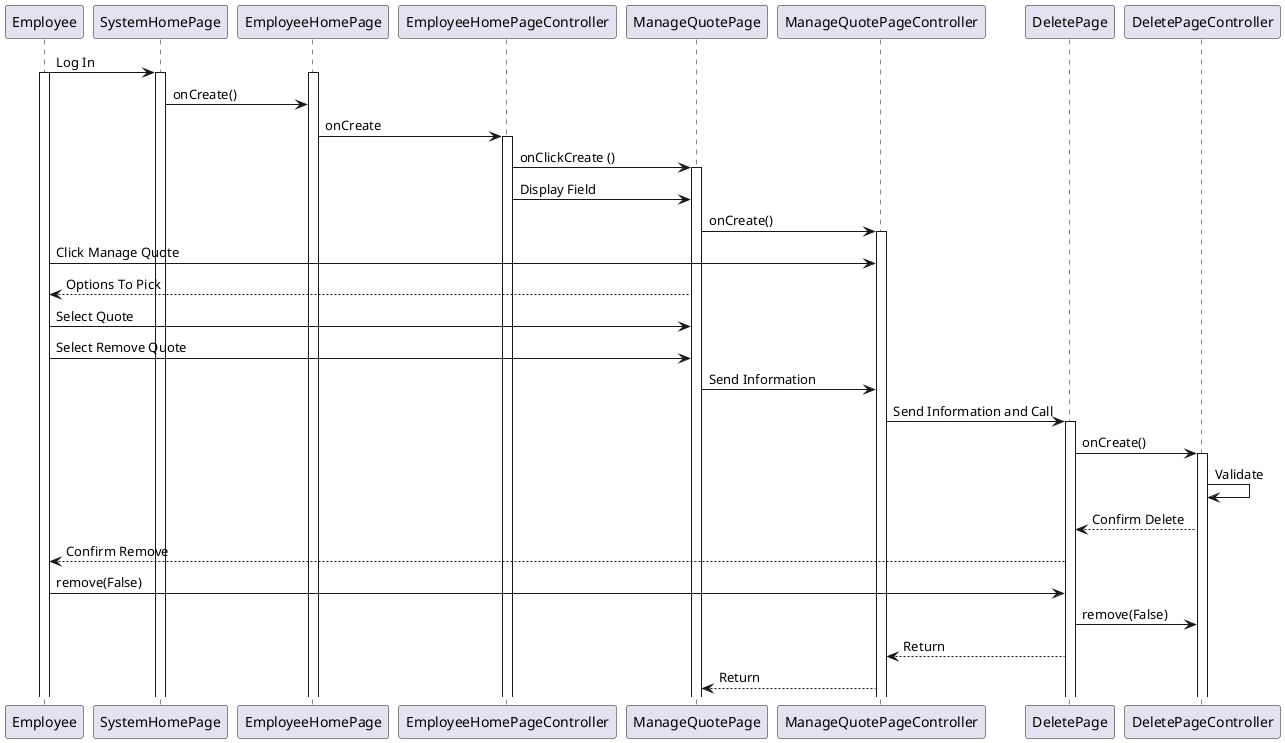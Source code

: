 @startuml
Employee -> SystemHomePage : Log In
activate Employee
activate SystemHomePage
activate EmployeeHomePage
SystemHomePage -> EmployeeHomePage  : onCreate()
EmployeeHomePage -> EmployeeHomePageController: onCreate
activate EmployeeHomePageController
EmployeeHomePageController -> ManageQuotePage : onClickCreate ()
activate ManageQuotePage
EmployeeHomePageController -> ManageQuotePage : Display Field
ManageQuotePage -> ManageQuotePageController : onCreate()
activate ManageQuotePageController
Employee -> ManageQuotePageController : Click Manage Quote
ManageQuotePage --> Employee : Options To Pick
Employee -> ManageQuotePage : Select Quote
Employee -> ManageQuotePage : Select Remove Quote
ManageQuotePage -> ManageQuotePageController : Send Information
ManageQuotePageController -> DeletePage : Send Information and Call
activate DeletePage
DeletePage -> DeletePageController : onCreate()
activate DeletePageController
DeletePageController -> DeletePageController : Validate
DeletePageController --> DeletePage : Confirm Delete
DeletePage --> Employee : Confirm Remove
Employee -> DeletePage : remove(False)
DeletePage -> DeletePageController : remove(False)
DeletePage --> ManageQuotePageController : Return
ManageQuotePageController --> ManageQuotePage : Return

@enduml